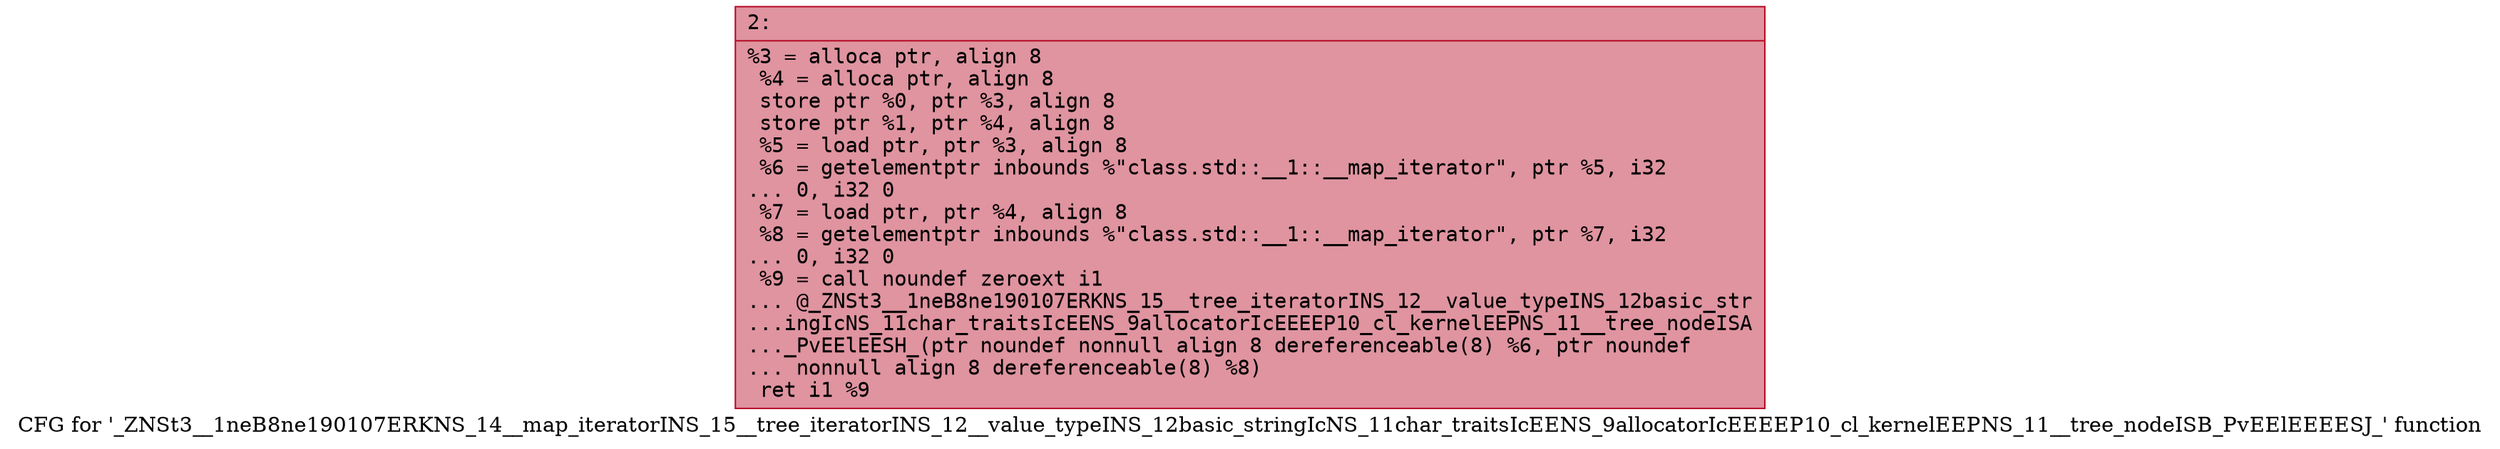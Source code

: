 digraph "CFG for '_ZNSt3__1neB8ne190107ERKNS_14__map_iteratorINS_15__tree_iteratorINS_12__value_typeINS_12basic_stringIcNS_11char_traitsIcEENS_9allocatorIcEEEEP10_cl_kernelEEPNS_11__tree_nodeISB_PvEElEEEESJ_' function" {
	label="CFG for '_ZNSt3__1neB8ne190107ERKNS_14__map_iteratorINS_15__tree_iteratorINS_12__value_typeINS_12basic_stringIcNS_11char_traitsIcEENS_9allocatorIcEEEEP10_cl_kernelEEPNS_11__tree_nodeISB_PvEElEEEESJ_' function";

	Node0x600001380960 [shape=record,color="#b70d28ff", style=filled, fillcolor="#b70d2870" fontname="Courier",label="{2:\l|  %3 = alloca ptr, align 8\l  %4 = alloca ptr, align 8\l  store ptr %0, ptr %3, align 8\l  store ptr %1, ptr %4, align 8\l  %5 = load ptr, ptr %3, align 8\l  %6 = getelementptr inbounds %\"class.std::__1::__map_iterator\", ptr %5, i32\l... 0, i32 0\l  %7 = load ptr, ptr %4, align 8\l  %8 = getelementptr inbounds %\"class.std::__1::__map_iterator\", ptr %7, i32\l... 0, i32 0\l  %9 = call noundef zeroext i1\l... @_ZNSt3__1neB8ne190107ERKNS_15__tree_iteratorINS_12__value_typeINS_12basic_str\l...ingIcNS_11char_traitsIcEENS_9allocatorIcEEEEP10_cl_kernelEEPNS_11__tree_nodeISA\l..._PvEElEESH_(ptr noundef nonnull align 8 dereferenceable(8) %6, ptr noundef\l... nonnull align 8 dereferenceable(8) %8)\l  ret i1 %9\l}"];
}
